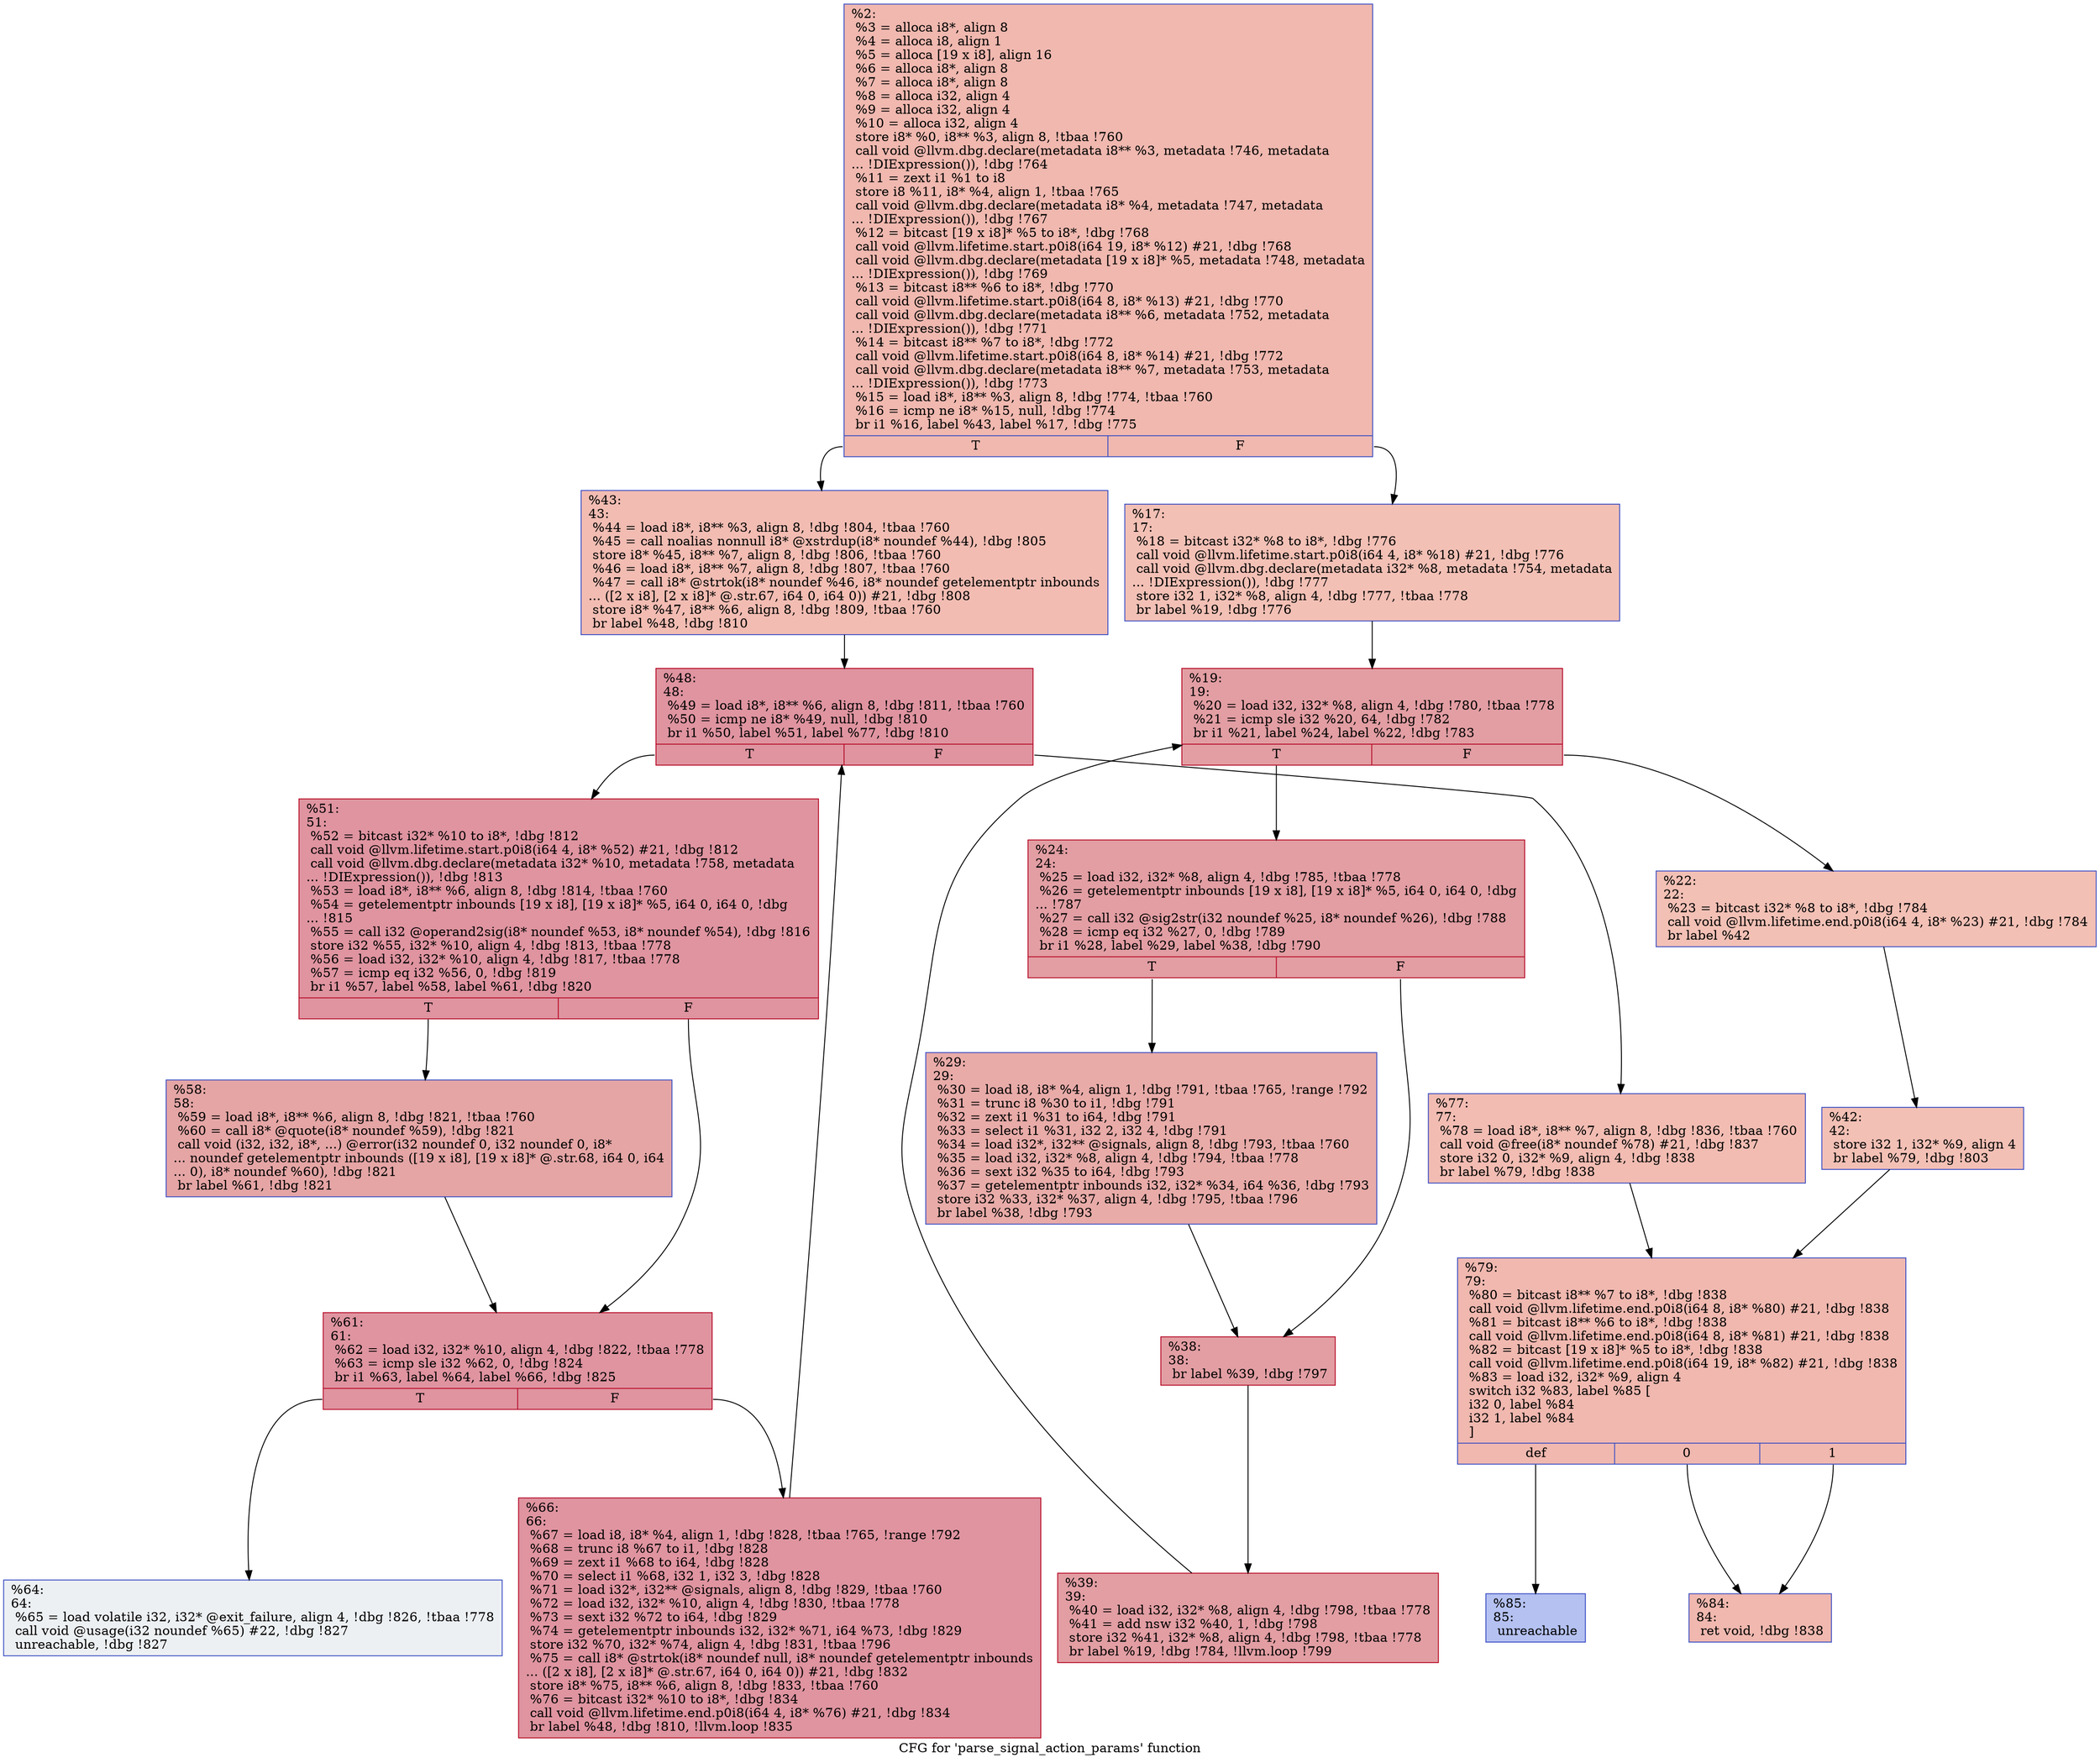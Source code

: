 digraph "CFG for 'parse_signal_action_params' function" {
	label="CFG for 'parse_signal_action_params' function";

	Node0x8ef820 [shape=record,color="#3d50c3ff", style=filled, fillcolor="#dc5d4a70",label="{%2:\l  %3 = alloca i8*, align 8\l  %4 = alloca i8, align 1\l  %5 = alloca [19 x i8], align 16\l  %6 = alloca i8*, align 8\l  %7 = alloca i8*, align 8\l  %8 = alloca i32, align 4\l  %9 = alloca i32, align 4\l  %10 = alloca i32, align 4\l  store i8* %0, i8** %3, align 8, !tbaa !760\l  call void @llvm.dbg.declare(metadata i8** %3, metadata !746, metadata\l... !DIExpression()), !dbg !764\l  %11 = zext i1 %1 to i8\l  store i8 %11, i8* %4, align 1, !tbaa !765\l  call void @llvm.dbg.declare(metadata i8* %4, metadata !747, metadata\l... !DIExpression()), !dbg !767\l  %12 = bitcast [19 x i8]* %5 to i8*, !dbg !768\l  call void @llvm.lifetime.start.p0i8(i64 19, i8* %12) #21, !dbg !768\l  call void @llvm.dbg.declare(metadata [19 x i8]* %5, metadata !748, metadata\l... !DIExpression()), !dbg !769\l  %13 = bitcast i8** %6 to i8*, !dbg !770\l  call void @llvm.lifetime.start.p0i8(i64 8, i8* %13) #21, !dbg !770\l  call void @llvm.dbg.declare(metadata i8** %6, metadata !752, metadata\l... !DIExpression()), !dbg !771\l  %14 = bitcast i8** %7 to i8*, !dbg !772\l  call void @llvm.lifetime.start.p0i8(i64 8, i8* %14) #21, !dbg !772\l  call void @llvm.dbg.declare(metadata i8** %7, metadata !753, metadata\l... !DIExpression()), !dbg !773\l  %15 = load i8*, i8** %3, align 8, !dbg !774, !tbaa !760\l  %16 = icmp ne i8* %15, null, !dbg !774\l  br i1 %16, label %43, label %17, !dbg !775\l|{<s0>T|<s1>F}}"];
	Node0x8ef820:s0 -> Node0x8efba0;
	Node0x8ef820:s1 -> Node0x8ef920;
	Node0x8ef920 [shape=record,color="#3d50c3ff", style=filled, fillcolor="#e5705870",label="{%17:\l17:                                               \l  %18 = bitcast i32* %8 to i8*, !dbg !776\l  call void @llvm.lifetime.start.p0i8(i64 4, i8* %18) #21, !dbg !776\l  call void @llvm.dbg.declare(metadata i32* %8, metadata !754, metadata\l... !DIExpression()), !dbg !777\l  store i32 1, i32* %8, align 4, !dbg !777, !tbaa !778\l  br label %19, !dbg !776\l}"];
	Node0x8ef920 -> Node0x8ef970;
	Node0x8ef970 [shape=record,color="#b70d28ff", style=filled, fillcolor="#be242e70",label="{%19:\l19:                                               \l  %20 = load i32, i32* %8, align 4, !dbg !780, !tbaa !778\l  %21 = icmp sle i32 %20, 64, !dbg !782\l  br i1 %21, label %24, label %22, !dbg !783\l|{<s0>T|<s1>F}}"];
	Node0x8ef970:s0 -> Node0x8efa10;
	Node0x8ef970:s1 -> Node0x8ef9c0;
	Node0x8ef9c0 [shape=record,color="#3d50c3ff", style=filled, fillcolor="#e5705870",label="{%22:\l22:                                               \l  %23 = bitcast i32* %8 to i8*, !dbg !784\l  call void @llvm.lifetime.end.p0i8(i64 4, i8* %23) #21, !dbg !784\l  br label %42\l}"];
	Node0x8ef9c0 -> Node0x8efb50;
	Node0x8efa10 [shape=record,color="#b70d28ff", style=filled, fillcolor="#be242e70",label="{%24:\l24:                                               \l  %25 = load i32, i32* %8, align 4, !dbg !785, !tbaa !778\l  %26 = getelementptr inbounds [19 x i8], [19 x i8]* %5, i64 0, i64 0, !dbg\l... !787\l  %27 = call i32 @sig2str(i32 noundef %25, i8* noundef %26), !dbg !788\l  %28 = icmp eq i32 %27, 0, !dbg !789\l  br i1 %28, label %29, label %38, !dbg !790\l|{<s0>T|<s1>F}}"];
	Node0x8efa10:s0 -> Node0x8efa60;
	Node0x8efa10:s1 -> Node0x8efab0;
	Node0x8efa60 [shape=record,color="#3d50c3ff", style=filled, fillcolor="#cc403a70",label="{%29:\l29:                                               \l  %30 = load i8, i8* %4, align 1, !dbg !791, !tbaa !765, !range !792\l  %31 = trunc i8 %30 to i1, !dbg !791\l  %32 = zext i1 %31 to i64, !dbg !791\l  %33 = select i1 %31, i32 2, i32 4, !dbg !791\l  %34 = load i32*, i32** @signals, align 8, !dbg !793, !tbaa !760\l  %35 = load i32, i32* %8, align 4, !dbg !794, !tbaa !778\l  %36 = sext i32 %35 to i64, !dbg !793\l  %37 = getelementptr inbounds i32, i32* %34, i64 %36, !dbg !793\l  store i32 %33, i32* %37, align 4, !dbg !795, !tbaa !796\l  br label %38, !dbg !793\l}"];
	Node0x8efa60 -> Node0x8efab0;
	Node0x8efab0 [shape=record,color="#b70d28ff", style=filled, fillcolor="#be242e70",label="{%38:\l38:                                               \l  br label %39, !dbg !797\l}"];
	Node0x8efab0 -> Node0x8efb00;
	Node0x8efb00 [shape=record,color="#b70d28ff", style=filled, fillcolor="#be242e70",label="{%39:\l39:                                               \l  %40 = load i32, i32* %8, align 4, !dbg !798, !tbaa !778\l  %41 = add nsw i32 %40, 1, !dbg !798\l  store i32 %41, i32* %8, align 4, !dbg !798, !tbaa !778\l  br label %19, !dbg !784, !llvm.loop !799\l}"];
	Node0x8efb00 -> Node0x8ef970;
	Node0x8efb50 [shape=record,color="#3d50c3ff", style=filled, fillcolor="#e5705870",label="{%42:\l42:                                               \l  store i32 1, i32* %9, align 4\l  br label %79, !dbg !803\l}"];
	Node0x8efb50 -> Node0x8efe20;
	Node0x8efba0 [shape=record,color="#3d50c3ff", style=filled, fillcolor="#e1675170",label="{%43:\l43:                                               \l  %44 = load i8*, i8** %3, align 8, !dbg !804, !tbaa !760\l  %45 = call noalias nonnull i8* @xstrdup(i8* noundef %44), !dbg !805\l  store i8* %45, i8** %7, align 8, !dbg !806, !tbaa !760\l  %46 = load i8*, i8** %7, align 8, !dbg !807, !tbaa !760\l  %47 = call i8* @strtok(i8* noundef %46, i8* noundef getelementptr inbounds\l... ([2 x i8], [2 x i8]* @.str.67, i64 0, i64 0)) #21, !dbg !808\l  store i8* %47, i8** %6, align 8, !dbg !809, !tbaa !760\l  br label %48, !dbg !810\l}"];
	Node0x8efba0 -> Node0x8efbf0;
	Node0x8efbf0 [shape=record,color="#b70d28ff", style=filled, fillcolor="#b70d2870",label="{%48:\l48:                                               \l  %49 = load i8*, i8** %6, align 8, !dbg !811, !tbaa !760\l  %50 = icmp ne i8* %49, null, !dbg !810\l  br i1 %50, label %51, label %77, !dbg !810\l|{<s0>T|<s1>F}}"];
	Node0x8efbf0:s0 -> Node0x8efc40;
	Node0x8efbf0:s1 -> Node0x8efdd0;
	Node0x8efc40 [shape=record,color="#b70d28ff", style=filled, fillcolor="#b70d2870",label="{%51:\l51:                                               \l  %52 = bitcast i32* %10 to i8*, !dbg !812\l  call void @llvm.lifetime.start.p0i8(i64 4, i8* %52) #21, !dbg !812\l  call void @llvm.dbg.declare(metadata i32* %10, metadata !758, metadata\l... !DIExpression()), !dbg !813\l  %53 = load i8*, i8** %6, align 8, !dbg !814, !tbaa !760\l  %54 = getelementptr inbounds [19 x i8], [19 x i8]* %5, i64 0, i64 0, !dbg\l... !815\l  %55 = call i32 @operand2sig(i8* noundef %53, i8* noundef %54), !dbg !816\l  store i32 %55, i32* %10, align 4, !dbg !813, !tbaa !778\l  %56 = load i32, i32* %10, align 4, !dbg !817, !tbaa !778\l  %57 = icmp eq i32 %56, 0, !dbg !819\l  br i1 %57, label %58, label %61, !dbg !820\l|{<s0>T|<s1>F}}"];
	Node0x8efc40:s0 -> Node0x8efc90;
	Node0x8efc40:s1 -> Node0x8efce0;
	Node0x8efc90 [shape=record,color="#3d50c3ff", style=filled, fillcolor="#c5333470",label="{%58:\l58:                                               \l  %59 = load i8*, i8** %6, align 8, !dbg !821, !tbaa !760\l  %60 = call i8* @quote(i8* noundef %59), !dbg !821\l  call void (i32, i32, i8*, ...) @error(i32 noundef 0, i32 noundef 0, i8*\l... noundef getelementptr inbounds ([19 x i8], [19 x i8]* @.str.68, i64 0, i64\l... 0), i8* noundef %60), !dbg !821\l  br label %61, !dbg !821\l}"];
	Node0x8efc90 -> Node0x8efce0;
	Node0x8efce0 [shape=record,color="#b70d28ff", style=filled, fillcolor="#b70d2870",label="{%61:\l61:                                               \l  %62 = load i32, i32* %10, align 4, !dbg !822, !tbaa !778\l  %63 = icmp sle i32 %62, 0, !dbg !824\l  br i1 %63, label %64, label %66, !dbg !825\l|{<s0>T|<s1>F}}"];
	Node0x8efce0:s0 -> Node0x8efd30;
	Node0x8efce0:s1 -> Node0x8efd80;
	Node0x8efd30 [shape=record,color="#3d50c3ff", style=filled, fillcolor="#d6dce470",label="{%64:\l64:                                               \l  %65 = load volatile i32, i32* @exit_failure, align 4, !dbg !826, !tbaa !778\l  call void @usage(i32 noundef %65) #22, !dbg !827\l  unreachable, !dbg !827\l}"];
	Node0x8efd80 [shape=record,color="#b70d28ff", style=filled, fillcolor="#b70d2870",label="{%66:\l66:                                               \l  %67 = load i8, i8* %4, align 1, !dbg !828, !tbaa !765, !range !792\l  %68 = trunc i8 %67 to i1, !dbg !828\l  %69 = zext i1 %68 to i64, !dbg !828\l  %70 = select i1 %68, i32 1, i32 3, !dbg !828\l  %71 = load i32*, i32** @signals, align 8, !dbg !829, !tbaa !760\l  %72 = load i32, i32* %10, align 4, !dbg !830, !tbaa !778\l  %73 = sext i32 %72 to i64, !dbg !829\l  %74 = getelementptr inbounds i32, i32* %71, i64 %73, !dbg !829\l  store i32 %70, i32* %74, align 4, !dbg !831, !tbaa !796\l  %75 = call i8* @strtok(i8* noundef null, i8* noundef getelementptr inbounds\l... ([2 x i8], [2 x i8]* @.str.67, i64 0, i64 0)) #21, !dbg !832\l  store i8* %75, i8** %6, align 8, !dbg !833, !tbaa !760\l  %76 = bitcast i32* %10 to i8*, !dbg !834\l  call void @llvm.lifetime.end.p0i8(i64 4, i8* %76) #21, !dbg !834\l  br label %48, !dbg !810, !llvm.loop !835\l}"];
	Node0x8efd80 -> Node0x8efbf0;
	Node0x8efdd0 [shape=record,color="#3d50c3ff", style=filled, fillcolor="#e1675170",label="{%77:\l77:                                               \l  %78 = load i8*, i8** %7, align 8, !dbg !836, !tbaa !760\l  call void @free(i8* noundef %78) #21, !dbg !837\l  store i32 0, i32* %9, align 4, !dbg !838\l  br label %79, !dbg !838\l}"];
	Node0x8efdd0 -> Node0x8efe20;
	Node0x8efe20 [shape=record,color="#3d50c3ff", style=filled, fillcolor="#dc5d4a70",label="{%79:\l79:                                               \l  %80 = bitcast i8** %7 to i8*, !dbg !838\l  call void @llvm.lifetime.end.p0i8(i64 8, i8* %80) #21, !dbg !838\l  %81 = bitcast i8** %6 to i8*, !dbg !838\l  call void @llvm.lifetime.end.p0i8(i64 8, i8* %81) #21, !dbg !838\l  %82 = bitcast [19 x i8]* %5 to i8*, !dbg !838\l  call void @llvm.lifetime.end.p0i8(i64 19, i8* %82) #21, !dbg !838\l  %83 = load i32, i32* %9, align 4\l  switch i32 %83, label %85 [\l    i32 0, label %84\l    i32 1, label %84\l  ]\l|{<s0>def|<s1>0|<s2>1}}"];
	Node0x8efe20:s0 -> Node0x8efec0;
	Node0x8efe20:s1 -> Node0x8efe70;
	Node0x8efe20:s2 -> Node0x8efe70;
	Node0x8efe70 [shape=record,color="#3d50c3ff", style=filled, fillcolor="#dc5d4a70",label="{%84:\l84:                                               \l  ret void, !dbg !838\l}"];
	Node0x8efec0 [shape=record,color="#3d50c3ff", style=filled, fillcolor="#5572df70",label="{%85:\l85:                                               \l  unreachable\l}"];
}
